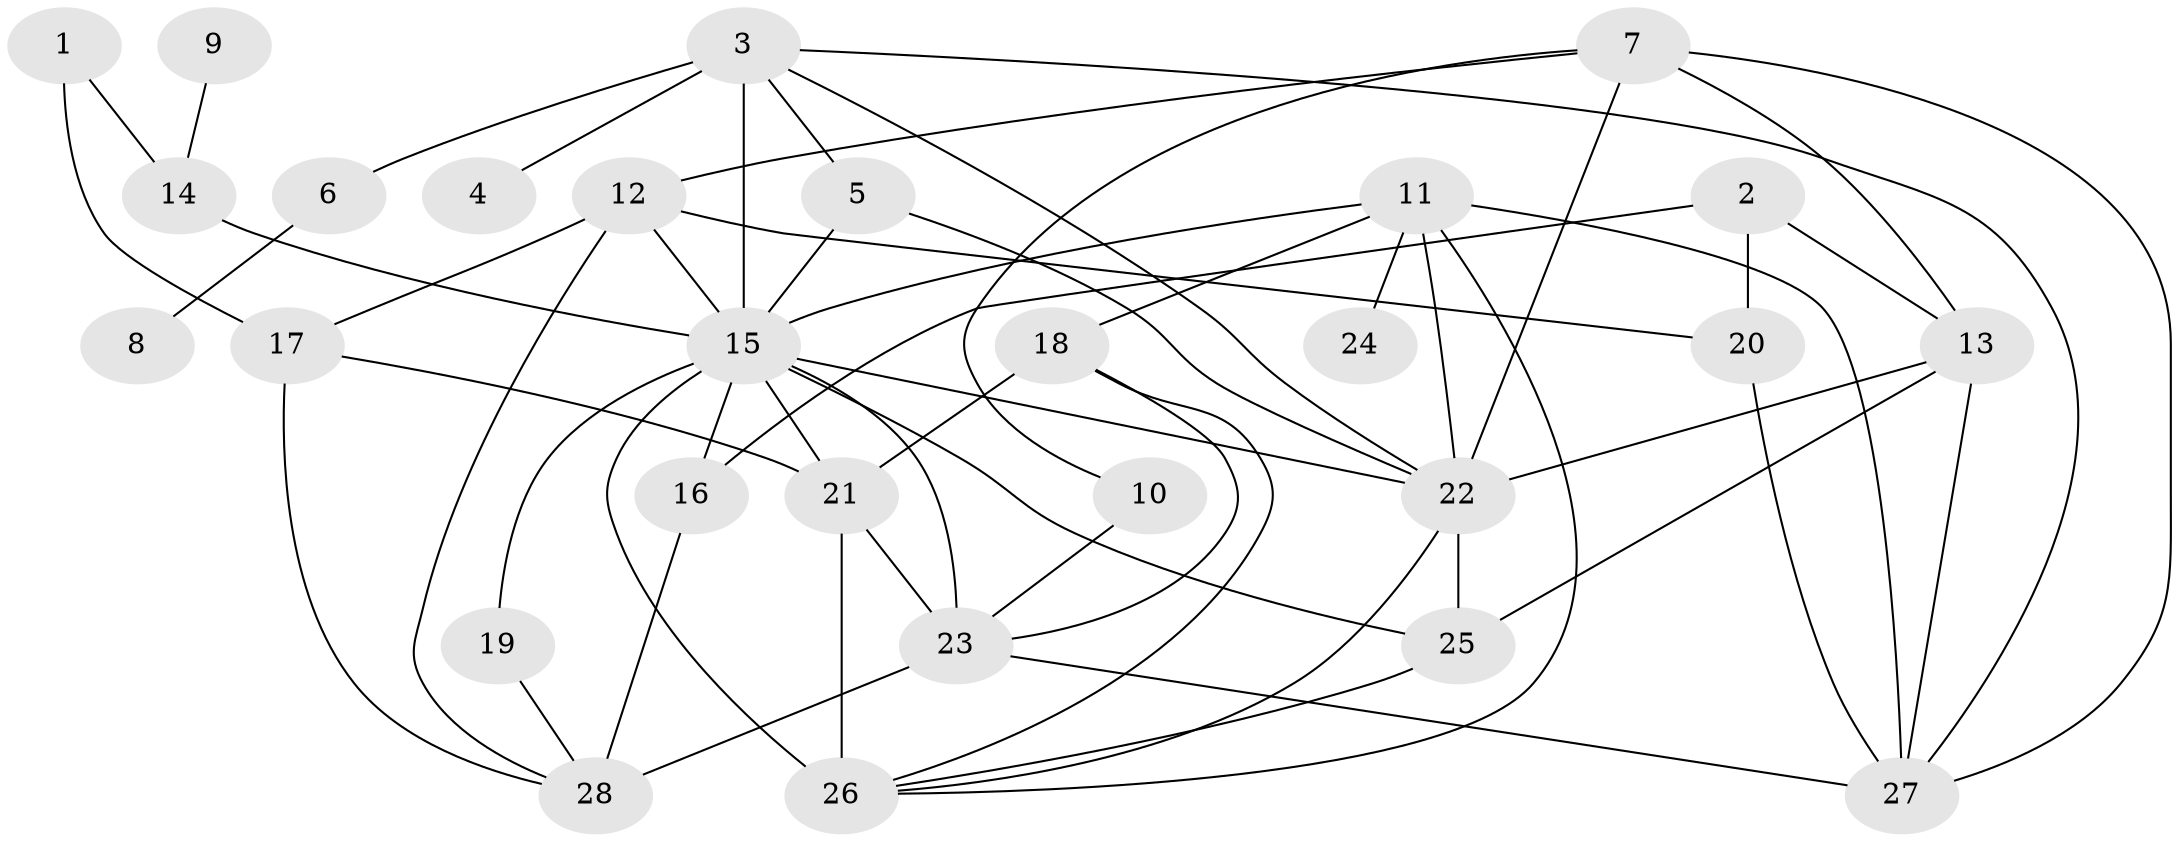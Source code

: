 // original degree distribution, {1: 0.10909090909090909, 3: 0.2545454545454545, 6: 0.05454545454545454, 5: 0.09090909090909091, 2: 0.2727272727272727, 4: 0.14545454545454545, 7: 0.03636363636363636, 8: 0.01818181818181818, 9: 0.01818181818181818}
// Generated by graph-tools (version 1.1) at 2025/35/03/04/25 23:35:55]
// undirected, 28 vertices, 57 edges
graph export_dot {
  node [color=gray90,style=filled];
  1;
  2;
  3;
  4;
  5;
  6;
  7;
  8;
  9;
  10;
  11;
  12;
  13;
  14;
  15;
  16;
  17;
  18;
  19;
  20;
  21;
  22;
  23;
  24;
  25;
  26;
  27;
  28;
  1 -- 14 [weight=1.0];
  1 -- 17 [weight=1.0];
  2 -- 13 [weight=1.0];
  2 -- 16 [weight=1.0];
  2 -- 20 [weight=1.0];
  3 -- 4 [weight=2.0];
  3 -- 5 [weight=1.0];
  3 -- 6 [weight=1.0];
  3 -- 15 [weight=2.0];
  3 -- 22 [weight=1.0];
  3 -- 27 [weight=1.0];
  5 -- 15 [weight=1.0];
  5 -- 22 [weight=1.0];
  6 -- 8 [weight=1.0];
  7 -- 10 [weight=1.0];
  7 -- 12 [weight=1.0];
  7 -- 13 [weight=1.0];
  7 -- 22 [weight=2.0];
  7 -- 27 [weight=1.0];
  9 -- 14 [weight=1.0];
  10 -- 23 [weight=1.0];
  11 -- 15 [weight=1.0];
  11 -- 18 [weight=1.0];
  11 -- 22 [weight=1.0];
  11 -- 24 [weight=1.0];
  11 -- 26 [weight=1.0];
  11 -- 27 [weight=1.0];
  12 -- 15 [weight=1.0];
  12 -- 17 [weight=1.0];
  12 -- 20 [weight=1.0];
  12 -- 28 [weight=1.0];
  13 -- 22 [weight=1.0];
  13 -- 25 [weight=1.0];
  13 -- 27 [weight=1.0];
  14 -- 15 [weight=1.0];
  15 -- 16 [weight=1.0];
  15 -- 19 [weight=1.0];
  15 -- 21 [weight=2.0];
  15 -- 22 [weight=1.0];
  15 -- 23 [weight=1.0];
  15 -- 25 [weight=1.0];
  15 -- 26 [weight=2.0];
  16 -- 28 [weight=1.0];
  17 -- 21 [weight=1.0];
  17 -- 28 [weight=1.0];
  18 -- 21 [weight=1.0];
  18 -- 23 [weight=1.0];
  18 -- 26 [weight=1.0];
  19 -- 28 [weight=1.0];
  20 -- 27 [weight=1.0];
  21 -- 23 [weight=1.0];
  21 -- 26 [weight=3.0];
  22 -- 25 [weight=1.0];
  22 -- 26 [weight=1.0];
  23 -- 27 [weight=1.0];
  23 -- 28 [weight=2.0];
  25 -- 26 [weight=1.0];
}

